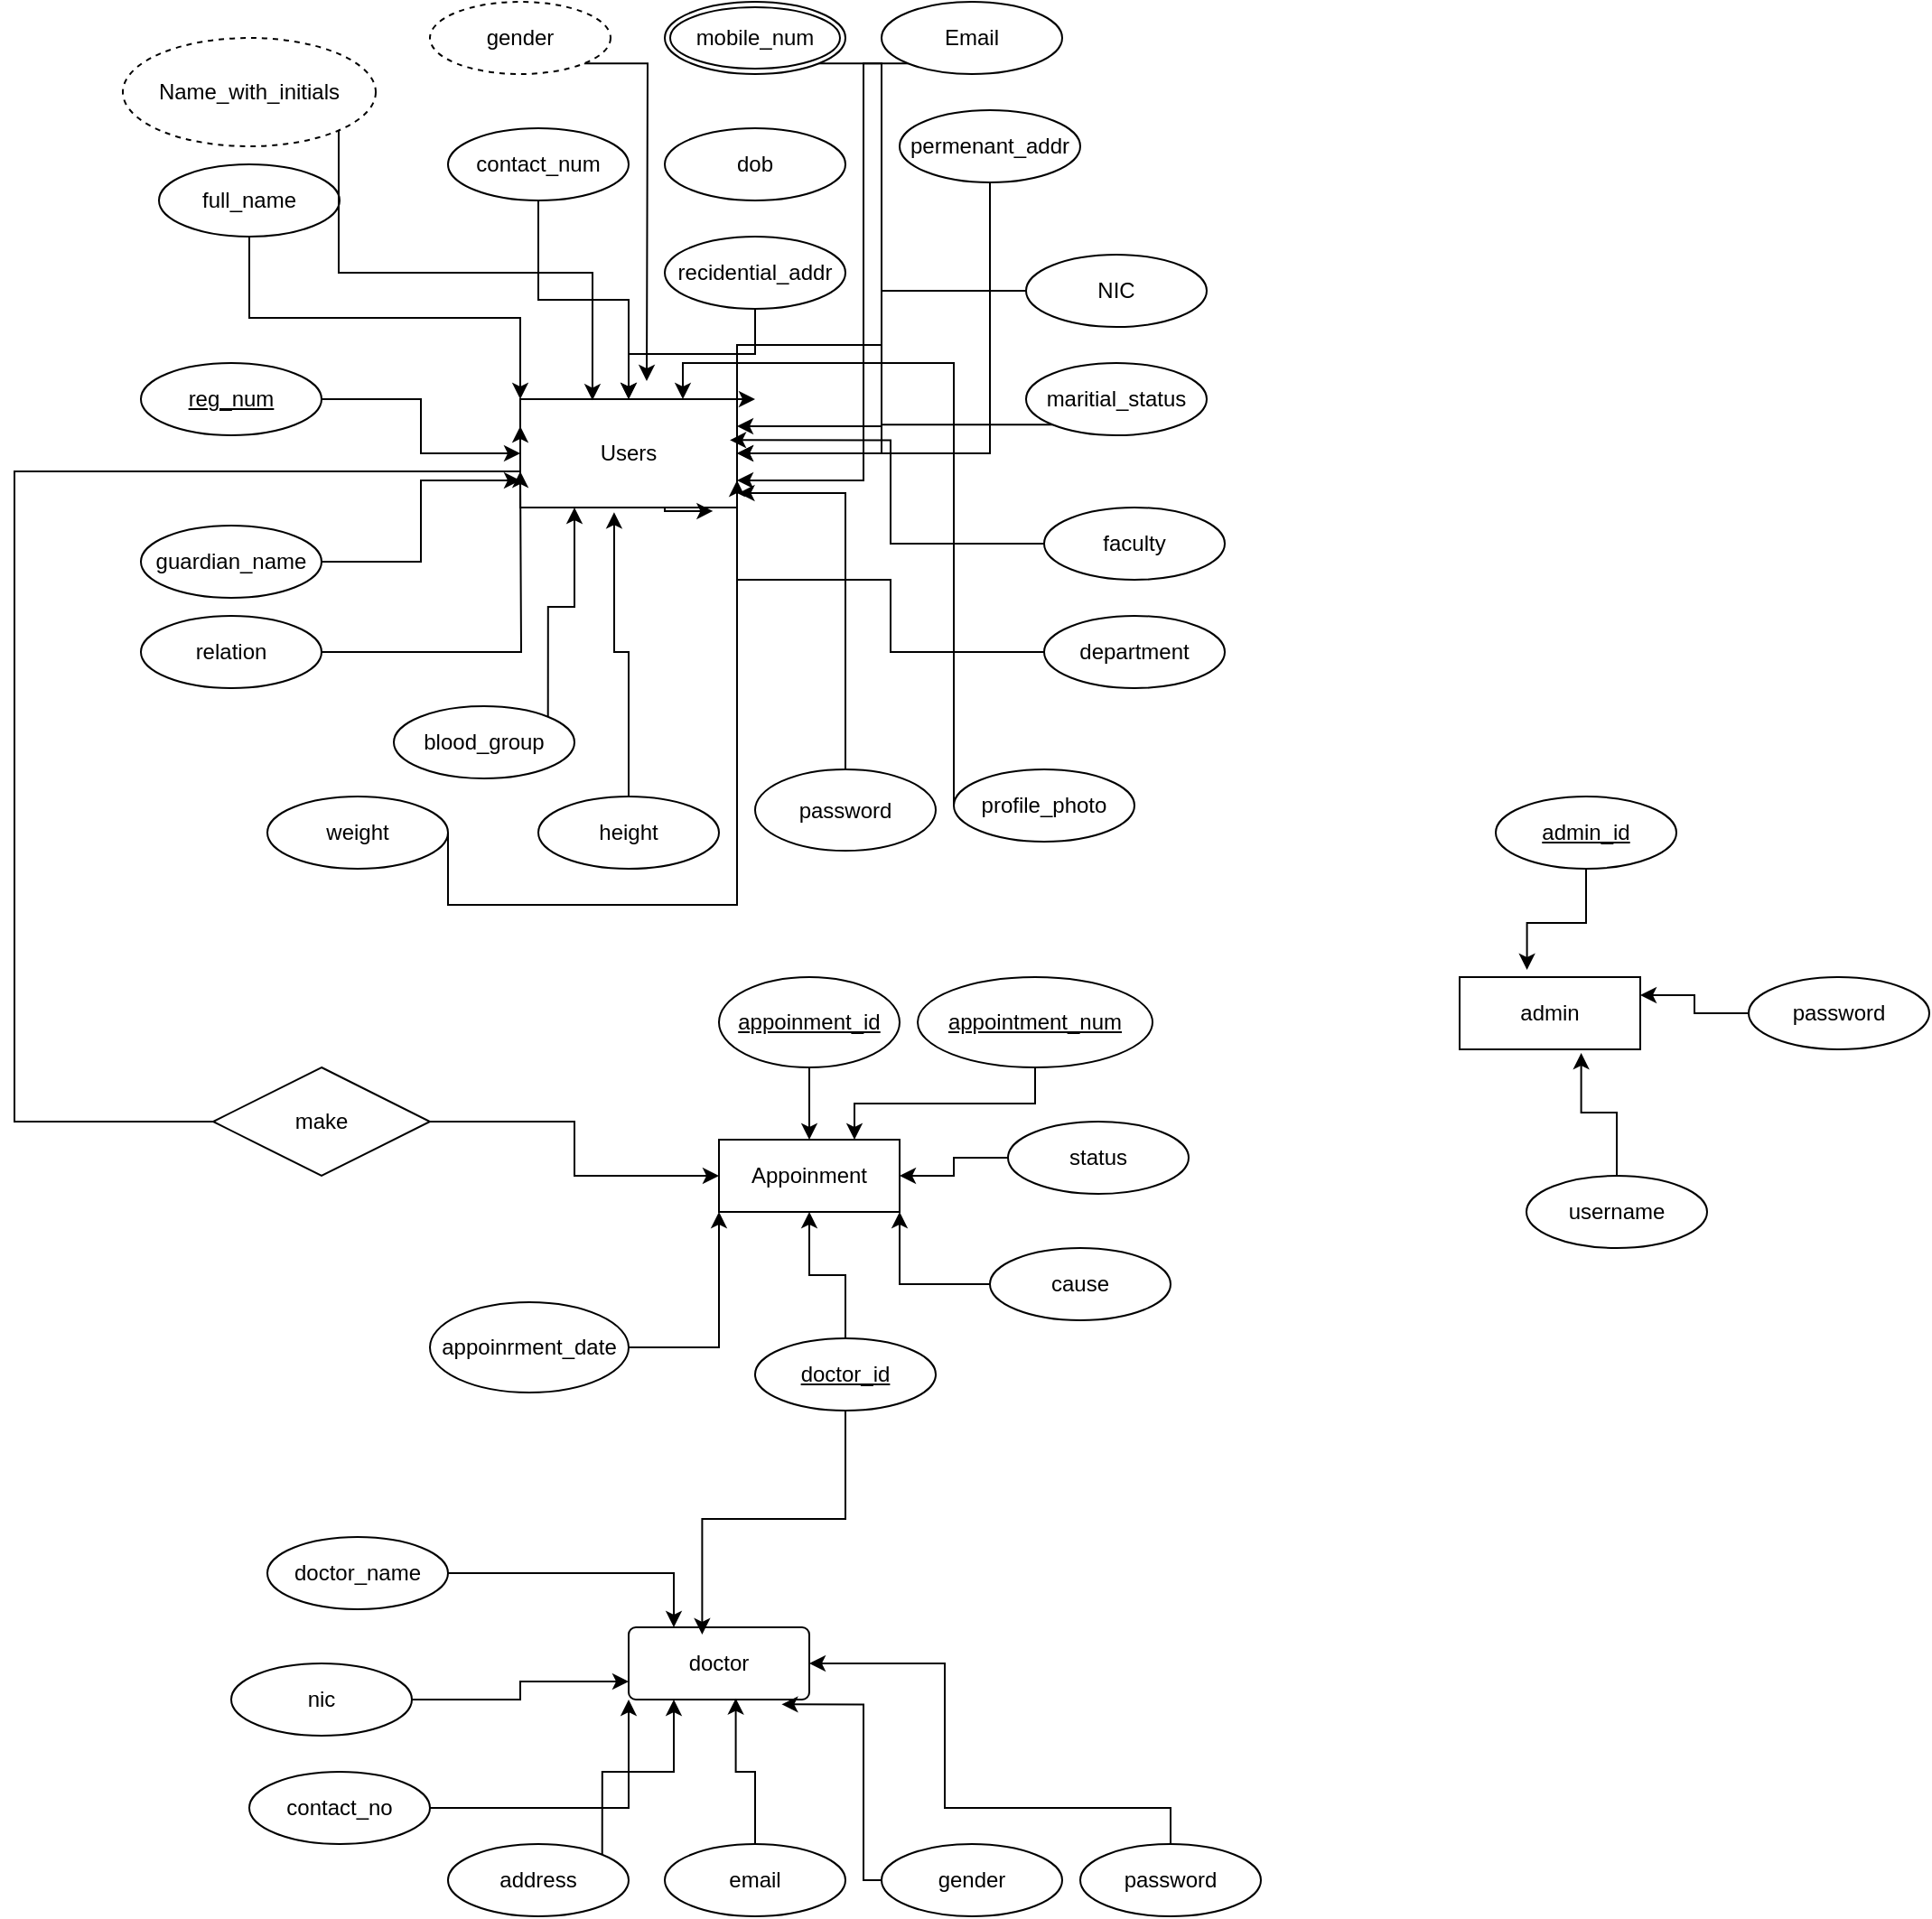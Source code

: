 <mxfile version="24.7.17">
  <diagram name="Page-1" id="d83QileK_7GFL91VBlUY">
    <mxGraphModel dx="1835" dy="638" grid="1" gridSize="10" guides="1" tooltips="1" connect="1" arrows="1" fold="1" page="1" pageScale="1" pageWidth="827" pageHeight="1169" math="0" shadow="0">
      <root>
        <mxCell id="0" />
        <mxCell id="1" parent="0" />
        <mxCell id="g_7Twj7FX9_FmDeo97vd-2" value="Users" style="rounded=0;whiteSpace=wrap;html=1;" vertex="1" parent="1">
          <mxGeometry x="270" y="300" width="120" height="60" as="geometry" />
        </mxCell>
        <mxCell id="g_7Twj7FX9_FmDeo97vd-9" value="Name_with_initials" style="ellipse;whiteSpace=wrap;html=1;align=center;dashed=1;" vertex="1" parent="1">
          <mxGeometry x="50" y="100" width="140" height="60" as="geometry" />
        </mxCell>
        <mxCell id="g_7Twj7FX9_FmDeo97vd-45" style="edgeStyle=orthogonalEdgeStyle;rounded=0;orthogonalLoop=1;jettySize=auto;html=1;exitX=1;exitY=1;exitDx=0;exitDy=0;" edge="1" parent="1" source="g_7Twj7FX9_FmDeo97vd-10">
          <mxGeometry relative="1" as="geometry">
            <mxPoint x="340" y="290" as="targetPoint" />
          </mxGeometry>
        </mxCell>
        <mxCell id="g_7Twj7FX9_FmDeo97vd-10" value="gender" style="ellipse;whiteSpace=wrap;html=1;align=center;dashed=1;" vertex="1" parent="1">
          <mxGeometry x="220" y="80" width="100" height="40" as="geometry" />
        </mxCell>
        <mxCell id="g_7Twj7FX9_FmDeo97vd-11" value="dob" style="ellipse;whiteSpace=wrap;html=1;align=center;" vertex="1" parent="1">
          <mxGeometry x="350" y="150" width="100" height="40" as="geometry" />
        </mxCell>
        <mxCell id="g_7Twj7FX9_FmDeo97vd-42" style="edgeStyle=orthogonalEdgeStyle;rounded=0;orthogonalLoop=1;jettySize=auto;html=1;exitX=0.5;exitY=1;exitDx=0;exitDy=0;entryX=0;entryY=0;entryDx=0;entryDy=0;" edge="1" parent="1" source="g_7Twj7FX9_FmDeo97vd-12" target="g_7Twj7FX9_FmDeo97vd-2">
          <mxGeometry relative="1" as="geometry" />
        </mxCell>
        <mxCell id="g_7Twj7FX9_FmDeo97vd-12" value="full_name" style="ellipse;whiteSpace=wrap;html=1;align=center;" vertex="1" parent="1">
          <mxGeometry x="70" y="170" width="100" height="40" as="geometry" />
        </mxCell>
        <mxCell id="g_7Twj7FX9_FmDeo97vd-32" style="edgeStyle=orthogonalEdgeStyle;rounded=0;orthogonalLoop=1;jettySize=auto;html=1;exitX=1;exitY=0.5;exitDx=0;exitDy=0;" edge="1" parent="1" source="g_7Twj7FX9_FmDeo97vd-13" target="g_7Twj7FX9_FmDeo97vd-2">
          <mxGeometry relative="1" as="geometry" />
        </mxCell>
        <mxCell id="g_7Twj7FX9_FmDeo97vd-13" value="reg_num" style="ellipse;whiteSpace=wrap;html=1;align=center;fontStyle=4;" vertex="1" parent="1">
          <mxGeometry x="60" y="280" width="100" height="40" as="geometry" />
        </mxCell>
        <mxCell id="g_7Twj7FX9_FmDeo97vd-46" style="edgeStyle=orthogonalEdgeStyle;rounded=0;orthogonalLoop=1;jettySize=auto;html=1;exitX=1;exitY=1;exitDx=0;exitDy=0;" edge="1" parent="1" source="g_7Twj7FX9_FmDeo97vd-15">
          <mxGeometry relative="1" as="geometry">
            <mxPoint x="400" y="300" as="targetPoint" />
            <Array as="points">
              <mxPoint x="470" y="114" />
              <mxPoint x="470" y="270" />
              <mxPoint x="390" y="270" />
              <mxPoint x="390" y="300" />
            </Array>
          </mxGeometry>
        </mxCell>
        <mxCell id="g_7Twj7FX9_FmDeo97vd-15" value="mobile_num" style="ellipse;shape=doubleEllipse;margin=3;whiteSpace=wrap;html=1;align=center;" vertex="1" parent="1">
          <mxGeometry x="350" y="80" width="100" height="40" as="geometry" />
        </mxCell>
        <mxCell id="g_7Twj7FX9_FmDeo97vd-48" style="edgeStyle=orthogonalEdgeStyle;rounded=0;orthogonalLoop=1;jettySize=auto;html=1;exitX=0;exitY=1;exitDx=0;exitDy=0;entryX=1;entryY=0.75;entryDx=0;entryDy=0;" edge="1" parent="1" source="g_7Twj7FX9_FmDeo97vd-16" target="g_7Twj7FX9_FmDeo97vd-2">
          <mxGeometry relative="1" as="geometry">
            <Array as="points">
              <mxPoint x="460" y="114" />
              <mxPoint x="460" y="345" />
            </Array>
          </mxGeometry>
        </mxCell>
        <mxCell id="g_7Twj7FX9_FmDeo97vd-16" value="Email" style="ellipse;whiteSpace=wrap;html=1;align=center;" vertex="1" parent="1">
          <mxGeometry x="470" y="80" width="100" height="40" as="geometry" />
        </mxCell>
        <mxCell id="g_7Twj7FX9_FmDeo97vd-51" style="edgeStyle=orthogonalEdgeStyle;rounded=0;orthogonalLoop=1;jettySize=auto;html=1;exitX=0.5;exitY=1;exitDx=0;exitDy=0;" edge="1" parent="1" source="g_7Twj7FX9_FmDeo97vd-18" target="g_7Twj7FX9_FmDeo97vd-2">
          <mxGeometry relative="1" as="geometry" />
        </mxCell>
        <mxCell id="g_7Twj7FX9_FmDeo97vd-18" value="recidential_addr" style="ellipse;whiteSpace=wrap;html=1;align=center;" vertex="1" parent="1">
          <mxGeometry x="350" y="210" width="100" height="40" as="geometry" />
        </mxCell>
        <mxCell id="g_7Twj7FX9_FmDeo97vd-47" style="edgeStyle=orthogonalEdgeStyle;rounded=0;orthogonalLoop=1;jettySize=auto;html=1;exitX=0.5;exitY=1;exitDx=0;exitDy=0;entryX=1;entryY=0.5;entryDx=0;entryDy=0;" edge="1" parent="1" source="g_7Twj7FX9_FmDeo97vd-19" target="g_7Twj7FX9_FmDeo97vd-2">
          <mxGeometry relative="1" as="geometry" />
        </mxCell>
        <mxCell id="g_7Twj7FX9_FmDeo97vd-19" value="permenant_addr" style="ellipse;whiteSpace=wrap;html=1;align=center;" vertex="1" parent="1">
          <mxGeometry x="480" y="140" width="100" height="40" as="geometry" />
        </mxCell>
        <mxCell id="g_7Twj7FX9_FmDeo97vd-49" style="edgeStyle=orthogonalEdgeStyle;rounded=0;orthogonalLoop=1;jettySize=auto;html=1;exitX=0;exitY=0.5;exitDx=0;exitDy=0;entryX=1;entryY=0.25;entryDx=0;entryDy=0;" edge="1" parent="1" source="g_7Twj7FX9_FmDeo97vd-20" target="g_7Twj7FX9_FmDeo97vd-2">
          <mxGeometry relative="1" as="geometry" />
        </mxCell>
        <mxCell id="g_7Twj7FX9_FmDeo97vd-20" value="NIC" style="ellipse;whiteSpace=wrap;html=1;align=center;" vertex="1" parent="1">
          <mxGeometry x="550" y="220" width="100" height="40" as="geometry" />
        </mxCell>
        <mxCell id="g_7Twj7FX9_FmDeo97vd-50" style="edgeStyle=orthogonalEdgeStyle;rounded=0;orthogonalLoop=1;jettySize=auto;html=1;exitX=0;exitY=1;exitDx=0;exitDy=0;" edge="1" parent="1" source="g_7Twj7FX9_FmDeo97vd-21" target="g_7Twj7FX9_FmDeo97vd-2">
          <mxGeometry relative="1" as="geometry" />
        </mxCell>
        <mxCell id="g_7Twj7FX9_FmDeo97vd-21" value="maritial_status" style="ellipse;whiteSpace=wrap;html=1;align=center;" vertex="1" parent="1">
          <mxGeometry x="550" y="280" width="100" height="40" as="geometry" />
        </mxCell>
        <mxCell id="g_7Twj7FX9_FmDeo97vd-22" value="faculty" style="ellipse;whiteSpace=wrap;html=1;align=center;" vertex="1" parent="1">
          <mxGeometry x="560" y="360" width="100" height="40" as="geometry" />
        </mxCell>
        <mxCell id="g_7Twj7FX9_FmDeo97vd-41" style="edgeStyle=orthogonalEdgeStyle;rounded=0;orthogonalLoop=1;jettySize=auto;html=1;exitX=0;exitY=0.5;exitDx=0;exitDy=0;entryX=1;entryY=0.75;entryDx=0;entryDy=0;" edge="1" parent="1" source="g_7Twj7FX9_FmDeo97vd-23" target="g_7Twj7FX9_FmDeo97vd-2">
          <mxGeometry relative="1" as="geometry">
            <Array as="points">
              <mxPoint x="475" y="440" />
              <mxPoint x="475" y="400" />
              <mxPoint x="390" y="400" />
            </Array>
          </mxGeometry>
        </mxCell>
        <mxCell id="g_7Twj7FX9_FmDeo97vd-23" value="department" style="ellipse;whiteSpace=wrap;html=1;align=center;" vertex="1" parent="1">
          <mxGeometry x="560" y="420" width="100" height="40" as="geometry" />
        </mxCell>
        <mxCell id="g_7Twj7FX9_FmDeo97vd-24" value="height" style="ellipse;whiteSpace=wrap;html=1;align=center;" vertex="1" parent="1">
          <mxGeometry x="280" y="520" width="100" height="40" as="geometry" />
        </mxCell>
        <mxCell id="g_7Twj7FX9_FmDeo97vd-25" value="weight" style="ellipse;whiteSpace=wrap;html=1;align=center;" vertex="1" parent="1">
          <mxGeometry x="130" y="520" width="100" height="40" as="geometry" />
        </mxCell>
        <mxCell id="g_7Twj7FX9_FmDeo97vd-33" style="edgeStyle=orthogonalEdgeStyle;rounded=0;orthogonalLoop=1;jettySize=auto;html=1;exitX=1;exitY=0.5;exitDx=0;exitDy=0;entryX=0;entryY=0.75;entryDx=0;entryDy=0;" edge="1" parent="1" source="g_7Twj7FX9_FmDeo97vd-26" target="g_7Twj7FX9_FmDeo97vd-2">
          <mxGeometry relative="1" as="geometry" />
        </mxCell>
        <mxCell id="g_7Twj7FX9_FmDeo97vd-26" value="guardian_name" style="ellipse;whiteSpace=wrap;html=1;align=center;" vertex="1" parent="1">
          <mxGeometry x="60" y="370" width="100" height="40" as="geometry" />
        </mxCell>
        <mxCell id="g_7Twj7FX9_FmDeo97vd-34" style="edgeStyle=orthogonalEdgeStyle;rounded=0;orthogonalLoop=1;jettySize=auto;html=1;exitX=1;exitY=0.5;exitDx=0;exitDy=0;" edge="1" parent="1" source="g_7Twj7FX9_FmDeo97vd-27">
          <mxGeometry relative="1" as="geometry">
            <mxPoint x="270" y="340" as="targetPoint" />
          </mxGeometry>
        </mxCell>
        <mxCell id="g_7Twj7FX9_FmDeo97vd-27" value="relation" style="ellipse;whiteSpace=wrap;html=1;align=center;" vertex="1" parent="1">
          <mxGeometry x="60" y="420" width="100" height="40" as="geometry" />
        </mxCell>
        <mxCell id="g_7Twj7FX9_FmDeo97vd-44" style="edgeStyle=orthogonalEdgeStyle;rounded=0;orthogonalLoop=1;jettySize=auto;html=1;exitX=0.5;exitY=1;exitDx=0;exitDy=0;" edge="1" parent="1" source="g_7Twj7FX9_FmDeo97vd-28" target="g_7Twj7FX9_FmDeo97vd-2">
          <mxGeometry relative="1" as="geometry" />
        </mxCell>
        <mxCell id="g_7Twj7FX9_FmDeo97vd-28" value="contact_num" style="ellipse;whiteSpace=wrap;html=1;align=center;" vertex="1" parent="1">
          <mxGeometry x="230" y="150" width="100" height="40" as="geometry" />
        </mxCell>
        <mxCell id="g_7Twj7FX9_FmDeo97vd-29" value="password" style="ellipse;whiteSpace=wrap;html=1;align=center;" vertex="1" parent="1">
          <mxGeometry x="400" y="505" width="100" height="45" as="geometry" />
        </mxCell>
        <mxCell id="g_7Twj7FX9_FmDeo97vd-35" style="edgeStyle=orthogonalEdgeStyle;rounded=0;orthogonalLoop=1;jettySize=auto;html=1;exitX=1;exitY=0;exitDx=0;exitDy=0;entryX=0.25;entryY=1;entryDx=0;entryDy=0;" edge="1" parent="1" source="g_7Twj7FX9_FmDeo97vd-30" target="g_7Twj7FX9_FmDeo97vd-2">
          <mxGeometry relative="1" as="geometry" />
        </mxCell>
        <mxCell id="g_7Twj7FX9_FmDeo97vd-30" value="blood_group" style="ellipse;whiteSpace=wrap;html=1;align=center;" vertex="1" parent="1">
          <mxGeometry x="200" y="470" width="100" height="40" as="geometry" />
        </mxCell>
        <mxCell id="g_7Twj7FX9_FmDeo97vd-39" style="edgeStyle=orthogonalEdgeStyle;rounded=0;orthogonalLoop=1;jettySize=auto;html=1;entryX=0.75;entryY=0;entryDx=0;entryDy=0;" edge="1" parent="1" source="g_7Twj7FX9_FmDeo97vd-31" target="g_7Twj7FX9_FmDeo97vd-2">
          <mxGeometry relative="1" as="geometry">
            <Array as="points">
              <mxPoint x="510" y="280" />
              <mxPoint x="360" y="280" />
            </Array>
          </mxGeometry>
        </mxCell>
        <mxCell id="g_7Twj7FX9_FmDeo97vd-31" value="profile_photo" style="ellipse;whiteSpace=wrap;html=1;align=center;" vertex="1" parent="1">
          <mxGeometry x="510" y="505" width="100" height="40" as="geometry" />
        </mxCell>
        <mxCell id="g_7Twj7FX9_FmDeo97vd-36" style="edgeStyle=orthogonalEdgeStyle;rounded=0;orthogonalLoop=1;jettySize=auto;html=1;entryX=0.433;entryY=1.044;entryDx=0;entryDy=0;entryPerimeter=0;" edge="1" parent="1" source="g_7Twj7FX9_FmDeo97vd-24" target="g_7Twj7FX9_FmDeo97vd-2">
          <mxGeometry relative="1" as="geometry" />
        </mxCell>
        <mxCell id="g_7Twj7FX9_FmDeo97vd-37" style="edgeStyle=orthogonalEdgeStyle;rounded=0;orthogonalLoop=1;jettySize=auto;html=1;exitX=1;exitY=0.5;exitDx=0;exitDy=0;entryX=0.889;entryY=1.033;entryDx=0;entryDy=0;entryPerimeter=0;" edge="1" parent="1" source="g_7Twj7FX9_FmDeo97vd-25" target="g_7Twj7FX9_FmDeo97vd-2">
          <mxGeometry relative="1" as="geometry">
            <Array as="points">
              <mxPoint x="230" y="580" />
              <mxPoint x="390" y="580" />
              <mxPoint x="390" y="360" />
              <mxPoint x="350" y="360" />
              <mxPoint x="350" y="362" />
            </Array>
          </mxGeometry>
        </mxCell>
        <mxCell id="g_7Twj7FX9_FmDeo97vd-38" style="edgeStyle=orthogonalEdgeStyle;rounded=0;orthogonalLoop=1;jettySize=auto;html=1;exitX=0.5;exitY=0;exitDx=0;exitDy=0;entryX=1.006;entryY=0.867;entryDx=0;entryDy=0;entryPerimeter=0;" edge="1" parent="1" source="g_7Twj7FX9_FmDeo97vd-29" target="g_7Twj7FX9_FmDeo97vd-2">
          <mxGeometry relative="1" as="geometry" />
        </mxCell>
        <mxCell id="g_7Twj7FX9_FmDeo97vd-40" style="edgeStyle=orthogonalEdgeStyle;rounded=0;orthogonalLoop=1;jettySize=auto;html=1;exitX=0;exitY=0.5;exitDx=0;exitDy=0;entryX=0.967;entryY=0.378;entryDx=0;entryDy=0;entryPerimeter=0;" edge="1" parent="1" source="g_7Twj7FX9_FmDeo97vd-22" target="g_7Twj7FX9_FmDeo97vd-2">
          <mxGeometry relative="1" as="geometry" />
        </mxCell>
        <mxCell id="g_7Twj7FX9_FmDeo97vd-43" style="edgeStyle=orthogonalEdgeStyle;rounded=0;orthogonalLoop=1;jettySize=auto;html=1;exitX=1;exitY=1;exitDx=0;exitDy=0;entryX=0.333;entryY=0.011;entryDx=0;entryDy=0;entryPerimeter=0;" edge="1" parent="1" source="g_7Twj7FX9_FmDeo97vd-9" target="g_7Twj7FX9_FmDeo97vd-2">
          <mxGeometry relative="1" as="geometry">
            <Array as="points">
              <mxPoint x="170" y="230" />
              <mxPoint x="310" y="230" />
            </Array>
          </mxGeometry>
        </mxCell>
        <mxCell id="g_7Twj7FX9_FmDeo97vd-53" style="edgeStyle=orthogonalEdgeStyle;rounded=0;orthogonalLoop=1;jettySize=auto;html=1;entryX=0;entryY=0.25;entryDx=0;entryDy=0;" edge="1" parent="1" source="g_7Twj7FX9_FmDeo97vd-52" target="g_7Twj7FX9_FmDeo97vd-2">
          <mxGeometry relative="1" as="geometry">
            <Array as="points">
              <mxPoint x="-10" y="700" />
              <mxPoint x="-10" y="340" />
              <mxPoint x="270" y="340" />
            </Array>
          </mxGeometry>
        </mxCell>
        <mxCell id="g_7Twj7FX9_FmDeo97vd-55" style="edgeStyle=orthogonalEdgeStyle;rounded=0;orthogonalLoop=1;jettySize=auto;html=1;exitX=1;exitY=0.5;exitDx=0;exitDy=0;entryX=0;entryY=0.5;entryDx=0;entryDy=0;" edge="1" parent="1" source="g_7Twj7FX9_FmDeo97vd-52" target="g_7Twj7FX9_FmDeo97vd-54">
          <mxGeometry relative="1" as="geometry" />
        </mxCell>
        <mxCell id="g_7Twj7FX9_FmDeo97vd-52" value="make" style="shape=rhombus;perimeter=rhombusPerimeter;whiteSpace=wrap;html=1;align=center;" vertex="1" parent="1">
          <mxGeometry x="100" y="670" width="120" height="60" as="geometry" />
        </mxCell>
        <mxCell id="g_7Twj7FX9_FmDeo97vd-54" value="Appoinment" style="whiteSpace=wrap;html=1;align=center;" vertex="1" parent="1">
          <mxGeometry x="380" y="710" width="100" height="40" as="geometry" />
        </mxCell>
        <mxCell id="g_7Twj7FX9_FmDeo97vd-57" style="edgeStyle=orthogonalEdgeStyle;rounded=0;orthogonalLoop=1;jettySize=auto;html=1;entryX=0;entryY=1;entryDx=0;entryDy=0;" edge="1" parent="1" source="g_7Twj7FX9_FmDeo97vd-56" target="g_7Twj7FX9_FmDeo97vd-54">
          <mxGeometry relative="1" as="geometry" />
        </mxCell>
        <mxCell id="g_7Twj7FX9_FmDeo97vd-56" value="appoinrment_date" style="ellipse;whiteSpace=wrap;html=1;align=center;" vertex="1" parent="1">
          <mxGeometry x="220" y="800" width="110" height="50" as="geometry" />
        </mxCell>
        <mxCell id="g_7Twj7FX9_FmDeo97vd-59" style="edgeStyle=orthogonalEdgeStyle;rounded=0;orthogonalLoop=1;jettySize=auto;html=1;entryX=0.5;entryY=0;entryDx=0;entryDy=0;" edge="1" parent="1" source="g_7Twj7FX9_FmDeo97vd-58" target="g_7Twj7FX9_FmDeo97vd-54">
          <mxGeometry relative="1" as="geometry" />
        </mxCell>
        <mxCell id="g_7Twj7FX9_FmDeo97vd-58" value="&lt;u&gt;appoinment_id&lt;/u&gt;" style="ellipse;whiteSpace=wrap;html=1;align=center;" vertex="1" parent="1">
          <mxGeometry x="380" y="620" width="100" height="50" as="geometry" />
        </mxCell>
        <mxCell id="g_7Twj7FX9_FmDeo97vd-62" style="edgeStyle=orthogonalEdgeStyle;rounded=0;orthogonalLoop=1;jettySize=auto;html=1;exitX=0.5;exitY=0;exitDx=0;exitDy=0;entryX=0.5;entryY=1;entryDx=0;entryDy=0;" edge="1" parent="1" source="g_7Twj7FX9_FmDeo97vd-61" target="g_7Twj7FX9_FmDeo97vd-54">
          <mxGeometry relative="1" as="geometry" />
        </mxCell>
        <mxCell id="g_7Twj7FX9_FmDeo97vd-61" value="&lt;u&gt;doctor_id&lt;/u&gt;" style="ellipse;whiteSpace=wrap;html=1;align=center;" vertex="1" parent="1">
          <mxGeometry x="400" y="820" width="100" height="40" as="geometry" />
        </mxCell>
        <mxCell id="g_7Twj7FX9_FmDeo97vd-64" style="edgeStyle=orthogonalEdgeStyle;rounded=0;orthogonalLoop=1;jettySize=auto;html=1;exitX=0.5;exitY=1;exitDx=0;exitDy=0;entryX=0.75;entryY=0;entryDx=0;entryDy=0;" edge="1" parent="1" source="g_7Twj7FX9_FmDeo97vd-63" target="g_7Twj7FX9_FmDeo97vd-54">
          <mxGeometry relative="1" as="geometry" />
        </mxCell>
        <mxCell id="g_7Twj7FX9_FmDeo97vd-63" value="&lt;u&gt;appointment_num&lt;/u&gt;" style="ellipse;whiteSpace=wrap;html=1;align=center;" vertex="1" parent="1">
          <mxGeometry x="490" y="620" width="130" height="50" as="geometry" />
        </mxCell>
        <mxCell id="g_7Twj7FX9_FmDeo97vd-65" value="doctor" style="rounded=1;arcSize=10;whiteSpace=wrap;html=1;align=center;" vertex="1" parent="1">
          <mxGeometry x="330" y="980" width="100" height="40" as="geometry" />
        </mxCell>
        <mxCell id="g_7Twj7FX9_FmDeo97vd-66" style="edgeStyle=orthogonalEdgeStyle;rounded=0;orthogonalLoop=1;jettySize=auto;html=1;exitX=0.5;exitY=1;exitDx=0;exitDy=0;entryX=0.407;entryY=0.1;entryDx=0;entryDy=0;entryPerimeter=0;" edge="1" parent="1" source="g_7Twj7FX9_FmDeo97vd-61" target="g_7Twj7FX9_FmDeo97vd-65">
          <mxGeometry relative="1" as="geometry" />
        </mxCell>
        <mxCell id="g_7Twj7FX9_FmDeo97vd-68" style="edgeStyle=orthogonalEdgeStyle;rounded=0;orthogonalLoop=1;jettySize=auto;html=1;exitX=1;exitY=0.5;exitDx=0;exitDy=0;entryX=0.25;entryY=0;entryDx=0;entryDy=0;" edge="1" parent="1" source="g_7Twj7FX9_FmDeo97vd-67" target="g_7Twj7FX9_FmDeo97vd-65">
          <mxGeometry relative="1" as="geometry" />
        </mxCell>
        <mxCell id="g_7Twj7FX9_FmDeo97vd-67" value="doctor_name" style="ellipse;whiteSpace=wrap;html=1;align=center;" vertex="1" parent="1">
          <mxGeometry x="130" y="930" width="100" height="40" as="geometry" />
        </mxCell>
        <mxCell id="g_7Twj7FX9_FmDeo97vd-75" style="edgeStyle=orthogonalEdgeStyle;rounded=0;orthogonalLoop=1;jettySize=auto;html=1;exitX=1;exitY=0.5;exitDx=0;exitDy=0;entryX=0;entryY=0.75;entryDx=0;entryDy=0;" edge="1" parent="1" source="g_7Twj7FX9_FmDeo97vd-69" target="g_7Twj7FX9_FmDeo97vd-65">
          <mxGeometry relative="1" as="geometry" />
        </mxCell>
        <mxCell id="g_7Twj7FX9_FmDeo97vd-69" value="nic" style="ellipse;whiteSpace=wrap;html=1;align=center;" vertex="1" parent="1">
          <mxGeometry x="110" y="1000" width="100" height="40" as="geometry" />
        </mxCell>
        <mxCell id="g_7Twj7FX9_FmDeo97vd-76" style="edgeStyle=orthogonalEdgeStyle;rounded=0;orthogonalLoop=1;jettySize=auto;html=1;entryX=0;entryY=1;entryDx=0;entryDy=0;" edge="1" parent="1" source="g_7Twj7FX9_FmDeo97vd-70" target="g_7Twj7FX9_FmDeo97vd-65">
          <mxGeometry relative="1" as="geometry" />
        </mxCell>
        <mxCell id="g_7Twj7FX9_FmDeo97vd-70" value="contact_no" style="ellipse;whiteSpace=wrap;html=1;align=center;" vertex="1" parent="1">
          <mxGeometry x="120" y="1060" width="100" height="40" as="geometry" />
        </mxCell>
        <mxCell id="g_7Twj7FX9_FmDeo97vd-77" style="edgeStyle=orthogonalEdgeStyle;rounded=0;orthogonalLoop=1;jettySize=auto;html=1;exitX=1;exitY=0;exitDx=0;exitDy=0;entryX=0.25;entryY=1;entryDx=0;entryDy=0;" edge="1" parent="1" source="g_7Twj7FX9_FmDeo97vd-71" target="g_7Twj7FX9_FmDeo97vd-65">
          <mxGeometry relative="1" as="geometry" />
        </mxCell>
        <mxCell id="g_7Twj7FX9_FmDeo97vd-71" value="address" style="ellipse;whiteSpace=wrap;html=1;align=center;" vertex="1" parent="1">
          <mxGeometry x="230" y="1100" width="100" height="40" as="geometry" />
        </mxCell>
        <mxCell id="g_7Twj7FX9_FmDeo97vd-72" value="email" style="ellipse;whiteSpace=wrap;html=1;align=center;" vertex="1" parent="1">
          <mxGeometry x="350" y="1100" width="100" height="40" as="geometry" />
        </mxCell>
        <mxCell id="g_7Twj7FX9_FmDeo97vd-79" style="edgeStyle=orthogonalEdgeStyle;rounded=0;orthogonalLoop=1;jettySize=auto;html=1;entryX=0.847;entryY=1.067;entryDx=0;entryDy=0;entryPerimeter=0;" edge="1" parent="1" source="g_7Twj7FX9_FmDeo97vd-73" target="g_7Twj7FX9_FmDeo97vd-65">
          <mxGeometry relative="1" as="geometry">
            <mxPoint x="420" y="1030" as="targetPoint" />
            <Array as="points">
              <mxPoint x="460" y="1120" />
              <mxPoint x="460" y="1023" />
            </Array>
          </mxGeometry>
        </mxCell>
        <mxCell id="g_7Twj7FX9_FmDeo97vd-73" value="gender" style="ellipse;whiteSpace=wrap;html=1;align=center;" vertex="1" parent="1">
          <mxGeometry x="470" y="1100" width="100" height="40" as="geometry" />
        </mxCell>
        <mxCell id="g_7Twj7FX9_FmDeo97vd-80" style="edgeStyle=orthogonalEdgeStyle;rounded=0;orthogonalLoop=1;jettySize=auto;html=1;entryX=1;entryY=0.5;entryDx=0;entryDy=0;" edge="1" parent="1" source="g_7Twj7FX9_FmDeo97vd-74" target="g_7Twj7FX9_FmDeo97vd-65">
          <mxGeometry relative="1" as="geometry">
            <Array as="points">
              <mxPoint x="630" y="1080" />
              <mxPoint x="505" y="1080" />
              <mxPoint x="505" y="1000" />
            </Array>
          </mxGeometry>
        </mxCell>
        <mxCell id="g_7Twj7FX9_FmDeo97vd-74" value="password" style="ellipse;whiteSpace=wrap;html=1;align=center;" vertex="1" parent="1">
          <mxGeometry x="580" y="1100" width="100" height="40" as="geometry" />
        </mxCell>
        <mxCell id="g_7Twj7FX9_FmDeo97vd-78" style="edgeStyle=orthogonalEdgeStyle;rounded=0;orthogonalLoop=1;jettySize=auto;html=1;exitX=0.5;exitY=0;exitDx=0;exitDy=0;entryX=0.593;entryY=0.983;entryDx=0;entryDy=0;entryPerimeter=0;" edge="1" parent="1" source="g_7Twj7FX9_FmDeo97vd-72" target="g_7Twj7FX9_FmDeo97vd-65">
          <mxGeometry relative="1" as="geometry" />
        </mxCell>
        <mxCell id="g_7Twj7FX9_FmDeo97vd-83" style="edgeStyle=orthogonalEdgeStyle;rounded=0;orthogonalLoop=1;jettySize=auto;html=1;entryX=1;entryY=1;entryDx=0;entryDy=0;" edge="1" parent="1" source="g_7Twj7FX9_FmDeo97vd-82" target="g_7Twj7FX9_FmDeo97vd-54">
          <mxGeometry relative="1" as="geometry" />
        </mxCell>
        <mxCell id="g_7Twj7FX9_FmDeo97vd-82" value="cause" style="ellipse;whiteSpace=wrap;html=1;align=center;" vertex="1" parent="1">
          <mxGeometry x="530" y="770" width="100" height="40" as="geometry" />
        </mxCell>
        <mxCell id="g_7Twj7FX9_FmDeo97vd-85" style="edgeStyle=orthogonalEdgeStyle;rounded=0;orthogonalLoop=1;jettySize=auto;html=1;exitX=0;exitY=0.5;exitDx=0;exitDy=0;" edge="1" parent="1" source="g_7Twj7FX9_FmDeo97vd-84" target="g_7Twj7FX9_FmDeo97vd-54">
          <mxGeometry relative="1" as="geometry" />
        </mxCell>
        <mxCell id="g_7Twj7FX9_FmDeo97vd-84" value="status" style="ellipse;whiteSpace=wrap;html=1;align=center;" vertex="1" parent="1">
          <mxGeometry x="540" y="700" width="100" height="40" as="geometry" />
        </mxCell>
        <mxCell id="g_7Twj7FX9_FmDeo97vd-86" value="admin" style="whiteSpace=wrap;html=1;align=center;" vertex="1" parent="1">
          <mxGeometry x="790" y="620" width="100" height="40" as="geometry" />
        </mxCell>
        <mxCell id="g_7Twj7FX9_FmDeo97vd-87" value="&lt;u&gt;admin_id&lt;/u&gt;" style="ellipse;whiteSpace=wrap;html=1;align=center;" vertex="1" parent="1">
          <mxGeometry x="810" y="520" width="100" height="40" as="geometry" />
        </mxCell>
        <mxCell id="g_7Twj7FX9_FmDeo97vd-88" value="username" style="ellipse;whiteSpace=wrap;html=1;align=center;" vertex="1" parent="1">
          <mxGeometry x="827" y="730" width="100" height="40" as="geometry" />
        </mxCell>
        <mxCell id="g_7Twj7FX9_FmDeo97vd-89" style="edgeStyle=orthogonalEdgeStyle;rounded=0;orthogonalLoop=1;jettySize=auto;html=1;entryX=0.673;entryY=1.05;entryDx=0;entryDy=0;entryPerimeter=0;" edge="1" parent="1" source="g_7Twj7FX9_FmDeo97vd-88" target="g_7Twj7FX9_FmDeo97vd-86">
          <mxGeometry relative="1" as="geometry" />
        </mxCell>
        <mxCell id="g_7Twj7FX9_FmDeo97vd-90" style="edgeStyle=orthogonalEdgeStyle;rounded=0;orthogonalLoop=1;jettySize=auto;html=1;exitX=0.5;exitY=1;exitDx=0;exitDy=0;entryX=0.373;entryY=-0.1;entryDx=0;entryDy=0;entryPerimeter=0;" edge="1" parent="1" source="g_7Twj7FX9_FmDeo97vd-87" target="g_7Twj7FX9_FmDeo97vd-86">
          <mxGeometry relative="1" as="geometry" />
        </mxCell>
        <mxCell id="g_7Twj7FX9_FmDeo97vd-92" style="edgeStyle=orthogonalEdgeStyle;rounded=0;orthogonalLoop=1;jettySize=auto;html=1;entryX=1;entryY=0.25;entryDx=0;entryDy=0;" edge="1" parent="1" source="g_7Twj7FX9_FmDeo97vd-91" target="g_7Twj7FX9_FmDeo97vd-86">
          <mxGeometry relative="1" as="geometry" />
        </mxCell>
        <mxCell id="g_7Twj7FX9_FmDeo97vd-91" value="password" style="ellipse;whiteSpace=wrap;html=1;align=center;" vertex="1" parent="1">
          <mxGeometry x="950" y="620" width="100" height="40" as="geometry" />
        </mxCell>
      </root>
    </mxGraphModel>
  </diagram>
</mxfile>
